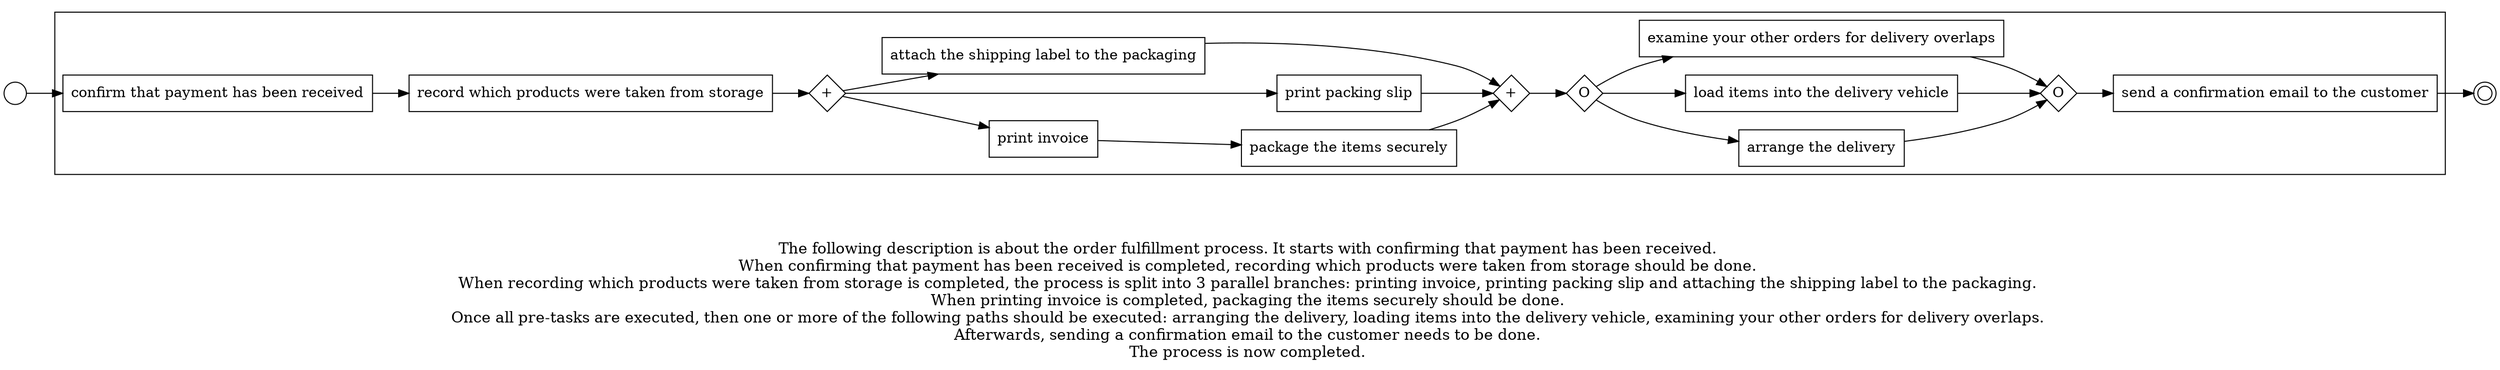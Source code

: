 digraph order_fulfillment_process_150 {
	graph [rankdir=LR]
	START_NODE [label="" shape=circle width=0.3]
	subgraph CLUSTER_0 {
		"confirm that payment has been received" [shape=box]
		"record which products were taken from storage" [shape=box]
		"confirm that payment has been received" -> "record which products were taken from storage"
		"AND_SPLIT--3. Packaging products_PW13" [label="+" fixedsize=true shape=diamond width=0.5]
		"record which products were taken from storage" -> "AND_SPLIT--3. Packaging products_PW13"
		"print invoice" [shape=box]
		"AND_SPLIT--3. Packaging products_PW13" -> "print invoice"
		"print packing slip" [shape=box]
		"AND_SPLIT--3. Packaging products_PW13" -> "print packing slip"
		"attach the shipping label to the packaging" [shape=box]
		"AND_SPLIT--3. Packaging products_PW13" -> "attach the shipping label to the packaging"
		"package the items securely" [shape=box]
		"print invoice" -> "package the items securely"
		"AND_JOIN--3. Packaging products_PW13" [label="+" fixedsize=true shape=diamond width=0.5]
		"package the items securely" -> "AND_JOIN--3. Packaging products_PW13"
		"print packing slip" -> "AND_JOIN--3. Packaging products_PW13"
		"attach the shipping label to the packaging" -> "AND_JOIN--3. Packaging products_PW13"
		"OR_SPLIT--4. Dispatching the products_J6XY" [label=O fixedsize=true shape=diamond width=0.5]
		"AND_JOIN--3. Packaging products_PW13" -> "OR_SPLIT--4. Dispatching the products_J6XY"
		"arrange the delivery" [shape=box]
		"OR_SPLIT--4. Dispatching the products_J6XY" -> "arrange the delivery"
		"load items into the delivery vehicle" [shape=box]
		"OR_SPLIT--4. Dispatching the products_J6XY" -> "load items into the delivery vehicle"
		"examine your other orders for delivery overlaps" [shape=box]
		"OR_SPLIT--4. Dispatching the products_J6XY" -> "examine your other orders for delivery overlaps"
		"OR_JOIN--4. Dispatching the products_J6XY" [label=O fixedsize=true shape=diamond width=0.5]
		"arrange the delivery" -> "OR_JOIN--4. Dispatching the products_J6XY"
		"load items into the delivery vehicle" -> "OR_JOIN--4. Dispatching the products_J6XY"
		"examine your other orders for delivery overlaps" -> "OR_JOIN--4. Dispatching the products_J6XY"
		"send a confirmation email to the customer" [shape=box]
		"OR_JOIN--4. Dispatching the products_J6XY" -> "send a confirmation email to the customer"
	}
	START_NODE -> "confirm that payment has been received"
	END_NODE [label="" shape=doublecircle width=0.2]
	"send a confirmation email to the customer" -> END_NODE
	fontsize=15 label="\n\n
The following description is about the order fulfillment process. It starts with confirming that payment has been received. 
When confirming that payment has been received is completed, recording which products were taken from storage should be done. 
When recording which products were taken from storage is completed, the process is split into 3 parallel branches: printing invoice, printing packing slip and attaching the shipping label to the packaging. 
When printing invoice is completed, packaging the items securely should be done. 
Once all pre-tasks are executed, then one or more of the following paths should be executed: arranging the delivery, loading items into the delivery vehicle, examining your other orders for delivery overlaps. 
Afterwards, sending a confirmation email to the customer needs to be done. 
The process is now completed. 
"
}
